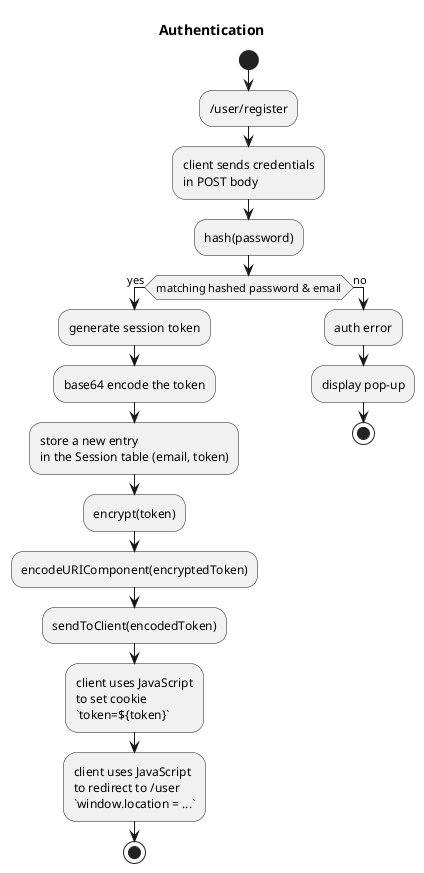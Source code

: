 @startuml

title Authentication

start
:/user/register;
:client sends credentials\nin POST body; 
:hash(password);
if (matching hashed password & email) then (yes)
  :generate session token;
  :base64 encode the token;
  :store a new entry\nin the Session table (email, token);
  :encrypt(token);
  :encodeURIComponent(encryptedToken);
  :sendToClient(encodedToken);
  :client uses JavaScript\nto set cookie\n`token=${token}`;
  :client uses JavaScript\nto redirect to /user\n`window.location = ...`;
  stop
else (no)
  :auth error;
  :display pop-up;
  stop
endif
@enduml
